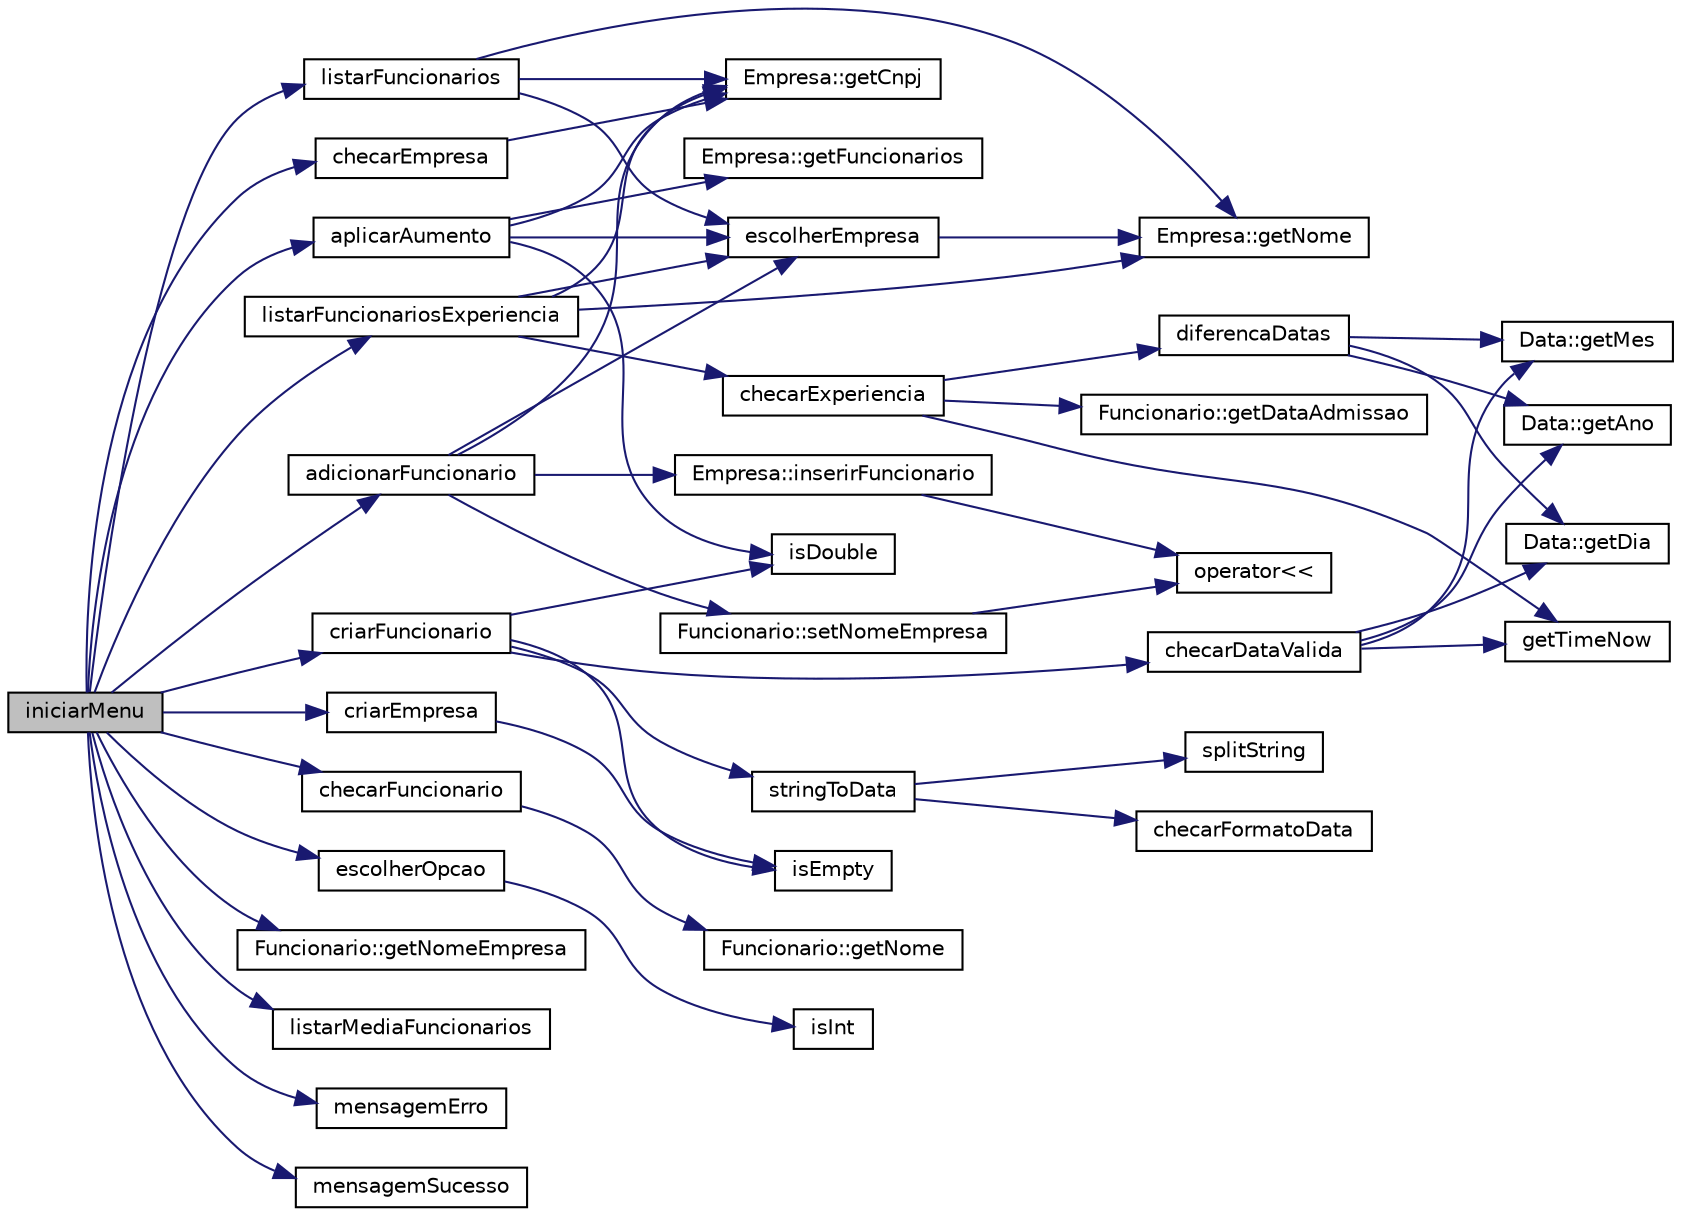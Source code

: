 digraph "iniciarMenu"
{
  edge [fontname="Helvetica",fontsize="10",labelfontname="Helvetica",labelfontsize="10"];
  node [fontname="Helvetica",fontsize="10",shape=record];
  rankdir="LR";
  Node15 [label="iniciarMenu",height=0.2,width=0.4,color="black", fillcolor="grey75", style="filled", fontcolor="black"];
  Node15 -> Node16 [color="midnightblue",fontsize="10",style="solid",fontname="Helvetica"];
  Node16 [label="adicionarFuncionario",height=0.2,width=0.4,color="black", fillcolor="white", style="filled",URL="$empresa-crud_8cpp.html#a10569f0abd383ae3b5ff4db7626b655f",tooltip="Adiciona um funcionario à uma empresa já existente. "];
  Node16 -> Node17 [color="midnightblue",fontsize="10",style="solid",fontname="Helvetica"];
  Node17 [label="escolherEmpresa",height=0.2,width=0.4,color="black", fillcolor="white", style="filled",URL="$empresa-crud_8cpp.html#a7ebc01be1157d8212a6c510ad5772c69",tooltip="Telas para escolha de empresas. "];
  Node17 -> Node18 [color="midnightblue",fontsize="10",style="solid",fontname="Helvetica"];
  Node18 [label="Empresa::getNome",height=0.2,width=0.4,color="black", fillcolor="white", style="filled",URL="$class_empresa.html#a9dba7316e0e0449abe9c9ec7015927e1"];
  Node16 -> Node19 [color="midnightblue",fontsize="10",style="solid",fontname="Helvetica"];
  Node19 [label="Empresa::getCnpj",height=0.2,width=0.4,color="black", fillcolor="white", style="filled",URL="$class_empresa.html#a7289c123e5515521179f96a2b5656745"];
  Node16 -> Node20 [color="midnightblue",fontsize="10",style="solid",fontname="Helvetica"];
  Node20 [label="Empresa::inserirFuncionario",height=0.2,width=0.4,color="black", fillcolor="white", style="filled",URL="$class_empresa.html#a4cbd75115be308a2bf41fd0c84fc6d79"];
  Node20 -> Node21 [color="midnightblue",fontsize="10",style="solid",fontname="Helvetica"];
  Node21 [label="operator\<\<",height=0.2,width=0.4,color="black", fillcolor="white", style="filled",URL="$data_8cpp.html#a4d5300c3a3aba13c234618c9ade6078a"];
  Node16 -> Node22 [color="midnightblue",fontsize="10",style="solid",fontname="Helvetica"];
  Node22 [label="Funcionario::setNomeEmpresa",height=0.2,width=0.4,color="black", fillcolor="white", style="filled",URL="$class_funcionario.html#a0efc144ed4d2b5fd8fbc0845869c89f3"];
  Node22 -> Node21 [color="midnightblue",fontsize="10",style="solid",fontname="Helvetica"];
  Node15 -> Node23 [color="midnightblue",fontsize="10",style="solid",fontname="Helvetica"];
  Node23 [label="aplicarAumento",height=0.2,width=0.4,color="black", fillcolor="white", style="filled",URL="$empresa-crud_8cpp.html#aa4e872850865b49ad104c760995e7883",tooltip="Aplica aumento a todos os funcionarios de uma empresa. "];
  Node23 -> Node17 [color="midnightblue",fontsize="10",style="solid",fontname="Helvetica"];
  Node23 -> Node19 [color="midnightblue",fontsize="10",style="solid",fontname="Helvetica"];
  Node23 -> Node24 [color="midnightblue",fontsize="10",style="solid",fontname="Helvetica"];
  Node24 [label="Empresa::getFuncionarios",height=0.2,width=0.4,color="black", fillcolor="white", style="filled",URL="$class_empresa.html#a4598a0f4d8757439042ad978e3e68d28"];
  Node23 -> Node25 [color="midnightblue",fontsize="10",style="solid",fontname="Helvetica"];
  Node25 [label="isDouble",height=0.2,width=0.4,color="black", fillcolor="white", style="filled",URL="$string_util_8cpp.html#ae027b72928c5904aee018b7155142b95",tooltip="checa se uma string pode ser um double "];
  Node15 -> Node26 [color="midnightblue",fontsize="10",style="solid",fontname="Helvetica"];
  Node26 [label="checarEmpresa",height=0.2,width=0.4,color="black", fillcolor="white", style="filled",URL="$menu_8cpp.html#a510d3b46050ea5cf509f03907933d4d8",tooltip="checa se uma empresa já existe "];
  Node26 -> Node19 [color="midnightblue",fontsize="10",style="solid",fontname="Helvetica"];
  Node15 -> Node27 [color="midnightblue",fontsize="10",style="solid",fontname="Helvetica"];
  Node27 [label="checarFuncionario",height=0.2,width=0.4,color="black", fillcolor="white", style="filled",URL="$menu_8cpp.html#a5a1e391fc281e2c1a44d031e873db368",tooltip="checa se um funcionario já existe "];
  Node27 -> Node28 [color="midnightblue",fontsize="10",style="solid",fontname="Helvetica"];
  Node28 [label="Funcionario::getNome",height=0.2,width=0.4,color="black", fillcolor="white", style="filled",URL="$class_funcionario.html#a13f42e2a8cb0515371b49745e5830c4c"];
  Node15 -> Node29 [color="midnightblue",fontsize="10",style="solid",fontname="Helvetica"];
  Node29 [label="criarEmpresa",height=0.2,width=0.4,color="black", fillcolor="white", style="filled",URL="$empresa-crud_8cpp.html#a7c0035a86156a2f8f6fa98ad44fbb1aa",tooltip="Cria uma empresa. "];
  Node29 -> Node30 [color="midnightblue",fontsize="10",style="solid",fontname="Helvetica"];
  Node30 [label="isEmpty",height=0.2,width=0.4,color="black", fillcolor="white", style="filled",URL="$string_util_8cpp.html#adb75e2b6ba880ac5d1e51fec475a6a14",tooltip="checa se uma string está vazia "];
  Node15 -> Node31 [color="midnightblue",fontsize="10",style="solid",fontname="Helvetica"];
  Node31 [label="criarFuncionario",height=0.2,width=0.4,color="black", fillcolor="white", style="filled",URL="$funcionario-crud_8cpp.html#ab840fdccc242c779069c6b34f01b58a8",tooltip="Cria um funcionario. "];
  Node31 -> Node32 [color="midnightblue",fontsize="10",style="solid",fontname="Helvetica"];
  Node32 [label="checarDataValida",height=0.2,width=0.4,color="black", fillcolor="white", style="filled",URL="$data_util_8cpp.html#a2a24ccad757742d831c83c03a8ffed25",tooltip="checa se uma data é valida "];
  Node32 -> Node33 [color="midnightblue",fontsize="10",style="solid",fontname="Helvetica"];
  Node33 [label="Data::getAno",height=0.2,width=0.4,color="black", fillcolor="white", style="filled",URL="$class_data.html#a7d2fdbe9b9944becc3386b266d65bc4d"];
  Node32 -> Node34 [color="midnightblue",fontsize="10",style="solid",fontname="Helvetica"];
  Node34 [label="Data::getDia",height=0.2,width=0.4,color="black", fillcolor="white", style="filled",URL="$class_data.html#a72d6bfb5a3bc9a8acb1d9df70de822b7"];
  Node32 -> Node35 [color="midnightblue",fontsize="10",style="solid",fontname="Helvetica"];
  Node35 [label="Data::getMes",height=0.2,width=0.4,color="black", fillcolor="white", style="filled",URL="$class_data.html#ad8a045c146f1a6fdda7a276847e147bf"];
  Node32 -> Node36 [color="midnightblue",fontsize="10",style="solid",fontname="Helvetica"];
  Node36 [label="getTimeNow",height=0.2,width=0.4,color="black", fillcolor="white", style="filled",URL="$data_util_8cpp.html#ad100680968c5c4c8dd7bf68053748baa",tooltip="retorna a data atual "];
  Node31 -> Node25 [color="midnightblue",fontsize="10",style="solid",fontname="Helvetica"];
  Node31 -> Node30 [color="midnightblue",fontsize="10",style="solid",fontname="Helvetica"];
  Node31 -> Node37 [color="midnightblue",fontsize="10",style="solid",fontname="Helvetica"];
  Node37 [label="stringToData",height=0.2,width=0.4,color="black", fillcolor="white", style="filled",URL="$data_util_8cpp.html#a8fae270d43f81f88f9b44ba57f04899e",tooltip="converte string para data "];
  Node37 -> Node38 [color="midnightblue",fontsize="10",style="solid",fontname="Helvetica"];
  Node38 [label="checarFormatoData",height=0.2,width=0.4,color="black", fillcolor="white", style="filled",URL="$data_util_8cpp.html#a15d4891ce17cdf42c7537f29114b5c20",tooltip="checa se uma string está no formato dd/mm/yyyy "];
  Node37 -> Node39 [color="midnightblue",fontsize="10",style="solid",fontname="Helvetica"];
  Node39 [label="splitString",height=0.2,width=0.4,color="black", fillcolor="white", style="filled",URL="$string_util_8cpp.html#a03e1248c7693b70010fcc583e8ce2f44",tooltip="fatia uma string em substrings tendo o separador como referencia "];
  Node15 -> Node40 [color="midnightblue",fontsize="10",style="solid",fontname="Helvetica"];
  Node40 [label="escolherOpcao",height=0.2,width=0.4,color="black", fillcolor="white", style="filled",URL="$menu_8cpp.html#adc1c02bee17b01190037b4193f78b74a",tooltip="carrega o menu de opções "];
  Node40 -> Node41 [color="midnightblue",fontsize="10",style="solid",fontname="Helvetica"];
  Node41 [label="isInt",height=0.2,width=0.4,color="black", fillcolor="white", style="filled",URL="$string_util_8cpp.html#a7ebe6717e2213346c19fcc6fde62357c",tooltip="checa se uma string pode ser um inteiro "];
  Node15 -> Node42 [color="midnightblue",fontsize="10",style="solid",fontname="Helvetica"];
  Node42 [label="Funcionario::getNomeEmpresa",height=0.2,width=0.4,color="black", fillcolor="white", style="filled",URL="$class_funcionario.html#a1a595360473a4a438debf259f215d7b0"];
  Node15 -> Node43 [color="midnightblue",fontsize="10",style="solid",fontname="Helvetica"];
  Node43 [label="listarFuncionarios",height=0.2,width=0.4,color="black", fillcolor="white", style="filled",URL="$empresa-crud_8cpp.html#a51d635e3fb20affba92bc8eed1313964",tooltip="Lista todos os funcionários de uma empresa. "];
  Node43 -> Node17 [color="midnightblue",fontsize="10",style="solid",fontname="Helvetica"];
  Node43 -> Node19 [color="midnightblue",fontsize="10",style="solid",fontname="Helvetica"];
  Node43 -> Node18 [color="midnightblue",fontsize="10",style="solid",fontname="Helvetica"];
  Node15 -> Node44 [color="midnightblue",fontsize="10",style="solid",fontname="Helvetica"];
  Node44 [label="listarFuncionariosExperiencia",height=0.2,width=0.4,color="black", fillcolor="white", style="filled",URL="$empresa-crud_8cpp.html#a8c07bc2a395d88373ebe39b1c7a59116",tooltip="Lista funcionários contratados em até 90 dias. "];
  Node44 -> Node45 [color="midnightblue",fontsize="10",style="solid",fontname="Helvetica"];
  Node45 [label="checarExperiencia",height=0.2,width=0.4,color="black", fillcolor="white", style="filled",URL="$funcionario-crud_8cpp.html#a847f3bfc9a77574a82af034675c5f05c",tooltip="Checa se um funcionario é inexperiente. "];
  Node45 -> Node46 [color="midnightblue",fontsize="10",style="solid",fontname="Helvetica"];
  Node46 [label="diferencaDatas",height=0.2,width=0.4,color="black", fillcolor="white", style="filled",URL="$data_util_8cpp.html#ab3b633b3d16efe386b18d64cfeb39451",tooltip="retorna a diferença entre uma data e a data atual "];
  Node46 -> Node33 [color="midnightblue",fontsize="10",style="solid",fontname="Helvetica"];
  Node46 -> Node34 [color="midnightblue",fontsize="10",style="solid",fontname="Helvetica"];
  Node46 -> Node35 [color="midnightblue",fontsize="10",style="solid",fontname="Helvetica"];
  Node45 -> Node47 [color="midnightblue",fontsize="10",style="solid",fontname="Helvetica"];
  Node47 [label="Funcionario::getDataAdmissao",height=0.2,width=0.4,color="black", fillcolor="white", style="filled",URL="$class_funcionario.html#a4a40d285766110bc25e37964c7d12d1c"];
  Node45 -> Node36 [color="midnightblue",fontsize="10",style="solid",fontname="Helvetica"];
  Node44 -> Node17 [color="midnightblue",fontsize="10",style="solid",fontname="Helvetica"];
  Node44 -> Node19 [color="midnightblue",fontsize="10",style="solid",fontname="Helvetica"];
  Node44 -> Node18 [color="midnightblue",fontsize="10",style="solid",fontname="Helvetica"];
  Node15 -> Node48 [color="midnightblue",fontsize="10",style="solid",fontname="Helvetica"];
  Node48 [label="listarMediaFuncionarios",height=0.2,width=0.4,color="black", fillcolor="white", style="filled",URL="$empresa-crud_8cpp.html#a463dabf826bfc76c12c390f6f46c6b6c",tooltip="Lista a quantidade de funcionarios por empresa e a média. "];
  Node15 -> Node49 [color="midnightblue",fontsize="10",style="solid",fontname="Helvetica"];
  Node49 [label="mensagemErro",height=0.2,width=0.4,color="black", fillcolor="white", style="filled",URL="$menu_8cpp.html#a6e53c55f315139a6e5276d2caf49f613",tooltip="exibe mensagem de erro na tela "];
  Node15 -> Node50 [color="midnightblue",fontsize="10",style="solid",fontname="Helvetica"];
  Node50 [label="mensagemSucesso",height=0.2,width=0.4,color="black", fillcolor="white", style="filled",URL="$menu_8cpp.html#a474ae797cf79acc9979350b36ce9432d",tooltip="exibe mensagem de sucesso na tela "];
}
